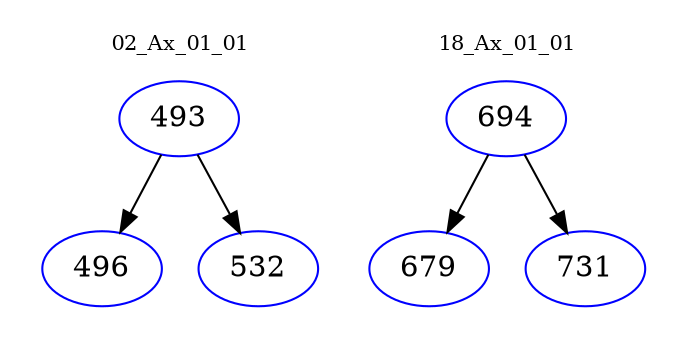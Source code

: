 digraph{
subgraph cluster_0 {
color = white
label = "02_Ax_01_01";
fontsize=10;
T0_493 [label="493", color="blue"]
T0_493 -> T0_496 [color="black"]
T0_496 [label="496", color="blue"]
T0_493 -> T0_532 [color="black"]
T0_532 [label="532", color="blue"]
}
subgraph cluster_1 {
color = white
label = "18_Ax_01_01";
fontsize=10;
T1_694 [label="694", color="blue"]
T1_694 -> T1_679 [color="black"]
T1_679 [label="679", color="blue"]
T1_694 -> T1_731 [color="black"]
T1_731 [label="731", color="blue"]
}
}
